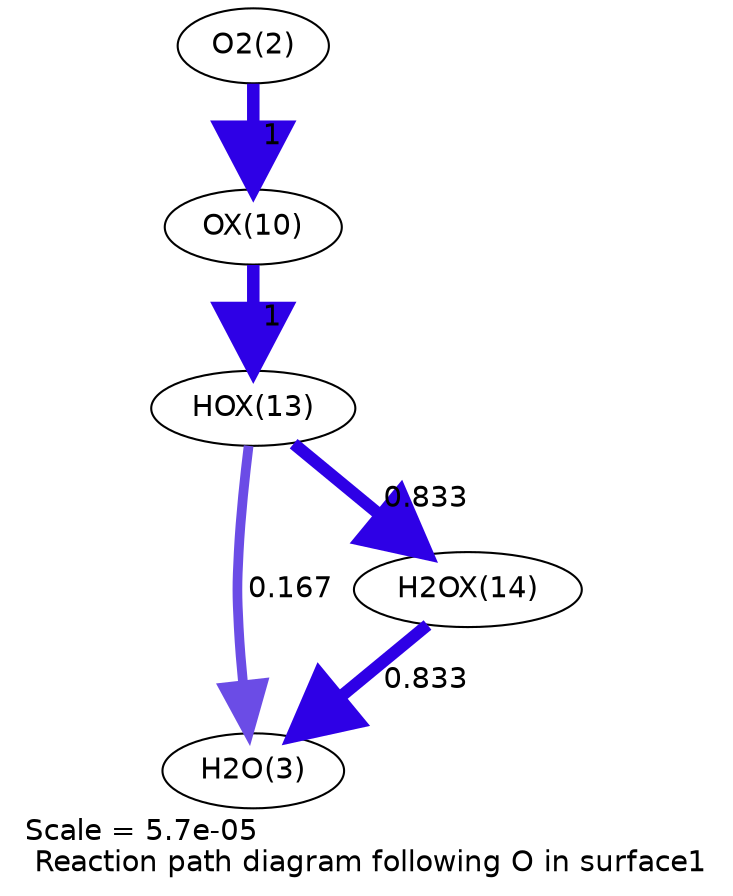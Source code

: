 digraph reaction_paths {
center=1;
s3 -> s13[fontname="Helvetica", penwidth=6, arrowsize=3, color="0.7, 1.5, 0.9"
, label=" 1"];
s13 -> s14[fontname="Helvetica", penwidth=6, arrowsize=3, color="0.7, 1.5, 0.9"
, label=" 1"];
s14 -> s4[fontname="Helvetica", penwidth=4.65, arrowsize=2.32, color="0.7, 0.667, 0.9"
, label=" 0.167"];
s14 -> s15[fontname="Helvetica", penwidth=5.86, arrowsize=2.93, color="0.7, 1.33, 0.9"
, label=" 0.833"];
s15 -> s4[fontname="Helvetica", penwidth=5.86, arrowsize=2.93, color="0.7, 1.33, 0.9"
, label=" 0.833"];
s3 [ fontname="Helvetica", label="O2(2)"];
s4 [ fontname="Helvetica", label="H2O(3)"];
s13 [ fontname="Helvetica", label="OX(10)"];
s14 [ fontname="Helvetica", label="HOX(13)"];
s15 [ fontname="Helvetica", label="H2OX(14)"];
 label = "Scale = 5.7e-05\l Reaction path diagram following O in surface1";
 fontname = "Helvetica";
}
